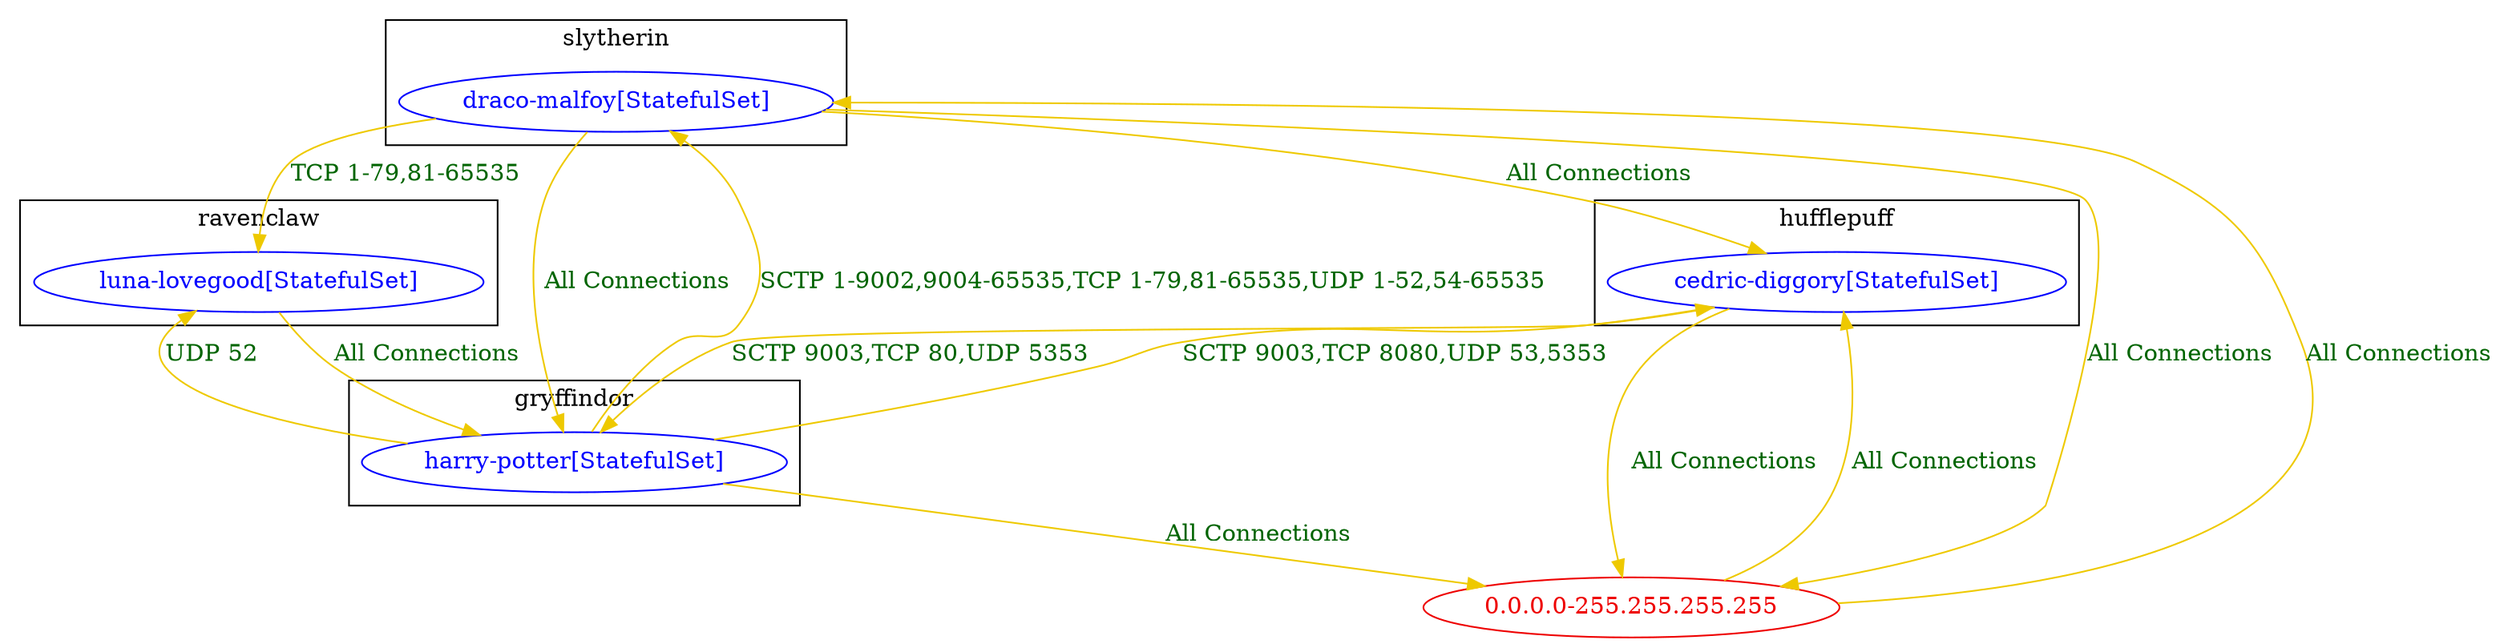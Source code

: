 digraph {
	subgraph "cluster_gryffindor" {
		color="black"
		fontcolor="black"
		"gryffindor/harry-potter[StatefulSet]" [label="harry-potter[StatefulSet]" color="blue" fontcolor="blue"]
		label="gryffindor"
	}
	subgraph "cluster_hufflepuff" {
		color="black"
		fontcolor="black"
		"hufflepuff/cedric-diggory[StatefulSet]" [label="cedric-diggory[StatefulSet]" color="blue" fontcolor="blue"]
		label="hufflepuff"
	}
	subgraph "cluster_ravenclaw" {
		color="black"
		fontcolor="black"
		"ravenclaw/luna-lovegood[StatefulSet]" [label="luna-lovegood[StatefulSet]" color="blue" fontcolor="blue"]
		label="ravenclaw"
	}
	subgraph "cluster_slytherin" {
		color="black"
		fontcolor="black"
		"slytherin/draco-malfoy[StatefulSet]" [label="draco-malfoy[StatefulSet]" color="blue" fontcolor="blue"]
		label="slytherin"
	}
	"0.0.0.0-255.255.255.255" [label="0.0.0.0-255.255.255.255" color="red2" fontcolor="red2"]
	"0.0.0.0-255.255.255.255" -> "hufflepuff/cedric-diggory[StatefulSet]" [label="All Connections" color="gold2" fontcolor="darkgreen" weight=0.5]
	"0.0.0.0-255.255.255.255" -> "slytherin/draco-malfoy[StatefulSet]" [label="All Connections" color="gold2" fontcolor="darkgreen" weight=0.5]
	"gryffindor/harry-potter[StatefulSet]" -> "0.0.0.0-255.255.255.255" [label="All Connections" color="gold2" fontcolor="darkgreen" weight=1]
	"gryffindor/harry-potter[StatefulSet]" -> "hufflepuff/cedric-diggory[StatefulSet]" [label="SCTP 9003,TCP 8080,UDP 53,5353" color="gold2" fontcolor="darkgreen" weight=0.5]
	"gryffindor/harry-potter[StatefulSet]" -> "ravenclaw/luna-lovegood[StatefulSet]" [label="UDP 52" color="gold2" fontcolor="darkgreen" weight=0.5]
	"gryffindor/harry-potter[StatefulSet]" -> "slytherin/draco-malfoy[StatefulSet]" [label="SCTP 1-9002,9004-65535,TCP 1-79,81-65535,UDP 1-52,54-65535" color="gold2" fontcolor="darkgreen" weight=0.5]
	"hufflepuff/cedric-diggory[StatefulSet]" -> "0.0.0.0-255.255.255.255" [label="All Connections" color="gold2" fontcolor="darkgreen" weight=1]
	"hufflepuff/cedric-diggory[StatefulSet]" -> "gryffindor/harry-potter[StatefulSet]" [label="SCTP 9003,TCP 80,UDP 5353" color="gold2" fontcolor="darkgreen" weight=1]
	"ravenclaw/luna-lovegood[StatefulSet]" -> "gryffindor/harry-potter[StatefulSet]" [label="All Connections" color="gold2" fontcolor="darkgreen" weight=1]
	"slytherin/draco-malfoy[StatefulSet]" -> "0.0.0.0-255.255.255.255" [label="All Connections" color="gold2" fontcolor="darkgreen" weight=1]
	"slytherin/draco-malfoy[StatefulSet]" -> "gryffindor/harry-potter[StatefulSet]" [label="All Connections" color="gold2" fontcolor="darkgreen" weight=1]
	"slytherin/draco-malfoy[StatefulSet]" -> "hufflepuff/cedric-diggory[StatefulSet]" [label="All Connections" color="gold2" fontcolor="darkgreen" weight=1]
	"slytherin/draco-malfoy[StatefulSet]" -> "ravenclaw/luna-lovegood[StatefulSet]" [label="TCP 1-79,81-65535" color="gold2" fontcolor="darkgreen" weight=1]
}